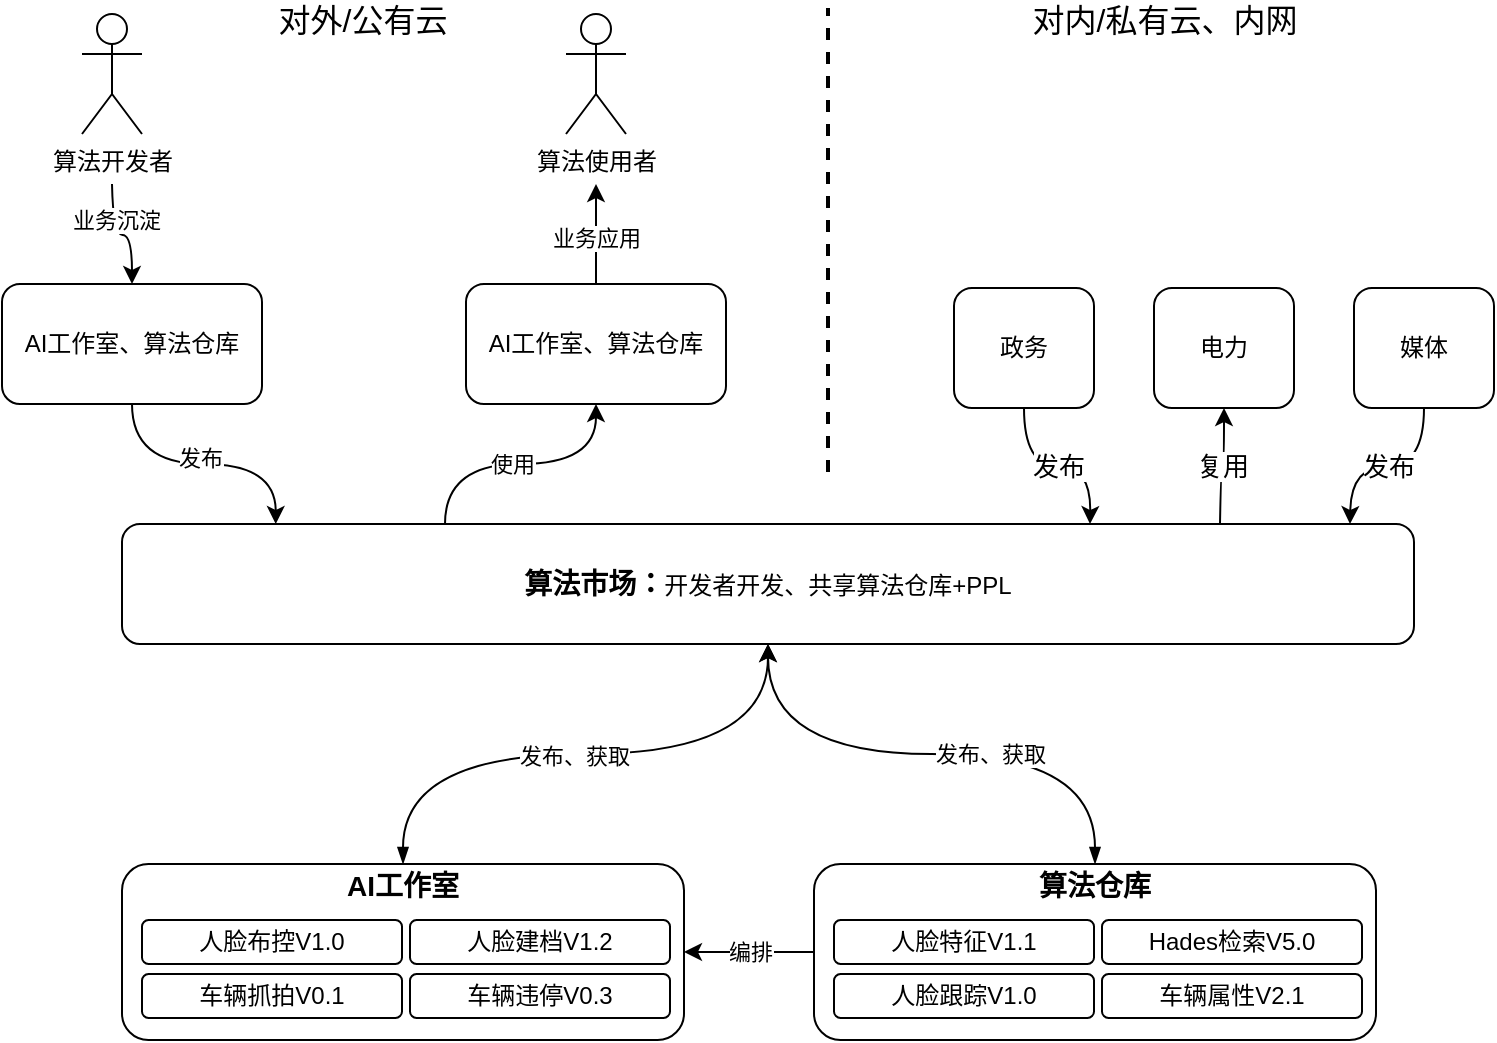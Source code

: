 <mxfile version="14.2.7" type="github"><diagram id="YmtFJk84zcoor4C9bl3p" name="Page-1"><mxGraphModel dx="1042" dy="571" grid="0" gridSize="10" guides="1" tooltips="1" connect="1" arrows="1" fold="1" page="1" pageScale="1" pageWidth="827" pageHeight="1169" math="0" shadow="0"><root><mxCell id="0"/><mxCell id="1" parent="0"/><mxCell id="yTp5GHHRRxXiokvlLLee-12" style="edgeStyle=orthogonalEdgeStyle;rounded=0;orthogonalLoop=1;jettySize=auto;html=1;exitX=0.5;exitY=0;exitDx=0;exitDy=0;curved=1;startArrow=blockThin;startFill=1;" parent="1" source="yTp5GHHRRxXiokvlLLee-5" target="YrOK0ddBa_lv7EcNWVk2-1" edge="1"><mxGeometry relative="1" as="geometry"/></mxCell><mxCell id="yTp5GHHRRxXiokvlLLee-14" value="发布、获取" style="edgeLabel;html=1;align=center;verticalAlign=middle;resizable=0;points=[];" parent="yTp5GHHRRxXiokvlLLee-12" vertex="1" connectable="0"><mxGeometry x="-0.039" y="-1" relative="1" as="geometry"><mxPoint as="offset"/></mxGeometry></mxCell><mxCell id="yTp5GHHRRxXiokvlLLee-5" value="&lt;font style=&quot;font-size: 14px&quot;&gt;&lt;b&gt;AI工作室&lt;br&gt;&lt;br&gt;&lt;br&gt;&lt;br&gt;&lt;br&gt;&lt;/b&gt;&lt;/font&gt;" style="rounded=1;whiteSpace=wrap;html=1;" parent="1" vertex="1"><mxGeometry x="100" y="500" width="281" height="88" as="geometry"/></mxCell><mxCell id="YrOK0ddBa_lv7EcNWVk2-15" style="edgeStyle=orthogonalEdgeStyle;curved=1;rounded=0;orthogonalLoop=1;jettySize=auto;html=1;exitX=0.25;exitY=0;exitDx=0;exitDy=0;entryX=0.5;entryY=1;entryDx=0;entryDy=0;" parent="1" source="YrOK0ddBa_lv7EcNWVk2-1" target="YrOK0ddBa_lv7EcNWVk2-8" edge="1"><mxGeometry relative="1" as="geometry"/></mxCell><mxCell id="YrOK0ddBa_lv7EcNWVk2-17" value="使用" style="edgeLabel;html=1;align=center;verticalAlign=middle;resizable=0;points=[];" parent="YrOK0ddBa_lv7EcNWVk2-15" vertex="1" connectable="0"><mxGeometry x="-0.061" relative="1" as="geometry"><mxPoint as="offset"/></mxGeometry></mxCell><mxCell id="YrOK0ddBa_lv7EcNWVk2-1" value="&lt;font style=&quot;font-size: 14px&quot;&gt;&lt;b&gt;算法市场：&lt;/b&gt;&lt;/font&gt;开发者开发、共享算法仓库+PPL" style="rounded=1;whiteSpace=wrap;html=1;" parent="1" vertex="1"><mxGeometry x="100" y="330" width="646" height="60" as="geometry"/></mxCell><mxCell id="YrOK0ddBa_lv7EcNWVk2-19" style="edgeStyle=orthogonalEdgeStyle;curved=1;rounded=0;orthogonalLoop=1;jettySize=auto;html=1;" parent="1" target="YrOK0ddBa_lv7EcNWVk2-7" edge="1"><mxGeometry relative="1" as="geometry"><mxPoint x="95" y="160" as="sourcePoint"/></mxGeometry></mxCell><mxCell id="YrOK0ddBa_lv7EcNWVk2-20" value="业务沉淀" style="edgeLabel;html=1;align=center;verticalAlign=middle;resizable=0;points=[];" parent="YrOK0ddBa_lv7EcNWVk2-19" vertex="1" connectable="0"><mxGeometry x="-0.4" y="1" relative="1" as="geometry"><mxPoint as="offset"/></mxGeometry></mxCell><mxCell id="YrOK0ddBa_lv7EcNWVk2-2" value="算法开发者" style="shape=umlActor;verticalLabelPosition=bottom;verticalAlign=top;html=1;outlineConnect=0;" parent="1" vertex="1"><mxGeometry x="80" y="75" width="30" height="60" as="geometry"/></mxCell><mxCell id="YrOK0ddBa_lv7EcNWVk2-3" value="算法使用者" style="shape=umlActor;verticalLabelPosition=bottom;verticalAlign=top;html=1;outlineConnect=0;" parent="1" vertex="1"><mxGeometry x="322" y="75" width="30" height="60" as="geometry"/></mxCell><mxCell id="YrOK0ddBa_lv7EcNWVk2-14" style="edgeStyle=orthogonalEdgeStyle;curved=1;rounded=0;orthogonalLoop=1;jettySize=auto;html=1;exitX=0.5;exitY=1;exitDx=0;exitDy=0;entryX=0.119;entryY=0;entryDx=0;entryDy=0;entryPerimeter=0;" parent="1" source="YrOK0ddBa_lv7EcNWVk2-7" target="YrOK0ddBa_lv7EcNWVk2-1" edge="1"><mxGeometry relative="1" as="geometry"/></mxCell><mxCell id="YrOK0ddBa_lv7EcNWVk2-16" value="发布" style="edgeLabel;html=1;align=center;verticalAlign=middle;resizable=0;points=[];" parent="YrOK0ddBa_lv7EcNWVk2-14" vertex="1" connectable="0"><mxGeometry x="-0.033" y="3" relative="1" as="geometry"><mxPoint as="offset"/></mxGeometry></mxCell><mxCell id="YrOK0ddBa_lv7EcNWVk2-7" value="AI工作室、算法仓库" style="rounded=1;whiteSpace=wrap;html=1;" parent="1" vertex="1"><mxGeometry x="40" y="210" width="130" height="60" as="geometry"/></mxCell><mxCell id="YrOK0ddBa_lv7EcNWVk2-21" style="edgeStyle=orthogonalEdgeStyle;curved=1;rounded=0;orthogonalLoop=1;jettySize=auto;html=1;exitX=0.5;exitY=0;exitDx=0;exitDy=0;" parent="1" source="YrOK0ddBa_lv7EcNWVk2-8" edge="1"><mxGeometry relative="1" as="geometry"><mxPoint x="337" y="160" as="targetPoint"/></mxGeometry></mxCell><mxCell id="YrOK0ddBa_lv7EcNWVk2-22" value="业务应用" style="edgeLabel;html=1;align=center;verticalAlign=middle;resizable=0;points=[];" parent="YrOK0ddBa_lv7EcNWVk2-21" vertex="1" connectable="0"><mxGeometry x="-0.08" relative="1" as="geometry"><mxPoint as="offset"/></mxGeometry></mxCell><mxCell id="YrOK0ddBa_lv7EcNWVk2-8" value="AI工作室、算法仓库" style="rounded=1;whiteSpace=wrap;html=1;" parent="1" vertex="1"><mxGeometry x="272" y="210" width="130" height="60" as="geometry"/></mxCell><mxCell id="YrOK0ddBa_lv7EcNWVk2-25" value="对外/公有云" style="text;html=1;align=center;verticalAlign=middle;resizable=0;points=[];autosize=1;fontSize=16;" parent="1" vertex="1"><mxGeometry x="170" y="68" width="100" height="20" as="geometry"/></mxCell><mxCell id="YrOK0ddBa_lv7EcNWVk2-37" value="复用" style="edgeStyle=orthogonalEdgeStyle;curved=1;rounded=0;orthogonalLoop=1;jettySize=auto;html=1;exitX=0.5;exitY=0;exitDx=0;exitDy=0;entryX=0.5;entryY=1;entryDx=0;entryDy=0;fontSize=13;" parent="1" target="YrOK0ddBa_lv7EcNWVk2-28" edge="1"><mxGeometry relative="1" as="geometry"><mxPoint x="649" y="330" as="sourcePoint"/></mxGeometry></mxCell><mxCell id="YrOK0ddBa_lv7EcNWVk2-36" value="发布" style="edgeStyle=orthogonalEdgeStyle;curved=1;rounded=0;orthogonalLoop=1;jettySize=auto;html=1;exitX=0.5;exitY=1;exitDx=0;exitDy=0;entryX=0.25;entryY=0;entryDx=0;entryDy=0;fontSize=13;" parent="1" source="YrOK0ddBa_lv7EcNWVk2-27" edge="1"><mxGeometry relative="1" as="geometry"><mxPoint x="584" y="330" as="targetPoint"/></mxGeometry></mxCell><mxCell id="YrOK0ddBa_lv7EcNWVk2-27" value="政务" style="rounded=1;whiteSpace=wrap;html=1;" parent="1" vertex="1"><mxGeometry x="516" y="212" width="70" height="60" as="geometry"/></mxCell><mxCell id="YrOK0ddBa_lv7EcNWVk2-28" value="电力" style="rounded=1;whiteSpace=wrap;html=1;" parent="1" vertex="1"><mxGeometry x="616" y="212" width="70" height="60" as="geometry"/></mxCell><mxCell id="YrOK0ddBa_lv7EcNWVk2-38" value="发布" style="edgeStyle=orthogonalEdgeStyle;curved=1;rounded=0;orthogonalLoop=1;jettySize=auto;html=1;exitX=0.5;exitY=1;exitDx=0;exitDy=0;entryX=0.75;entryY=0;entryDx=0;entryDy=0;fontSize=13;" parent="1" source="YrOK0ddBa_lv7EcNWVk2-32" edge="1"><mxGeometry relative="1" as="geometry"><mxPoint x="714" y="330" as="targetPoint"/></mxGeometry></mxCell><mxCell id="YrOK0ddBa_lv7EcNWVk2-32" value="媒体" style="rounded=1;whiteSpace=wrap;html=1;" parent="1" vertex="1"><mxGeometry x="716" y="212" width="70" height="60" as="geometry"/></mxCell><mxCell id="YrOK0ddBa_lv7EcNWVk2-34" value="对内/私有云、内网" style="text;html=1;align=center;verticalAlign=middle;resizable=0;points=[];autosize=1;fontSize=16;" parent="1" vertex="1"><mxGeometry x="546" y="68" width="150" height="20" as="geometry"/></mxCell><mxCell id="yTp5GHHRRxXiokvlLLee-1" value="人脸布控V1.0" style="rounded=1;whiteSpace=wrap;html=1;" parent="1" vertex="1"><mxGeometry x="110" y="528" width="130" height="22" as="geometry"/></mxCell><mxCell id="yTp5GHHRRxXiokvlLLee-2" value="人脸建档V1.2" style="rounded=1;whiteSpace=wrap;html=1;" parent="1" vertex="1"><mxGeometry x="244" y="528" width="130" height="22" as="geometry"/></mxCell><mxCell id="yTp5GHHRRxXiokvlLLee-3" value="车辆抓拍V0.1" style="rounded=1;whiteSpace=wrap;html=1;" parent="1" vertex="1"><mxGeometry x="110" y="555" width="130" height="22" as="geometry"/></mxCell><mxCell id="yTp5GHHRRxXiokvlLLee-4" value="车辆违停V0.3" style="rounded=1;whiteSpace=wrap;html=1;" parent="1" vertex="1"><mxGeometry x="244" y="555" width="130" height="22" as="geometry"/></mxCell><mxCell id="yTp5GHHRRxXiokvlLLee-11" value="编排" style="edgeStyle=orthogonalEdgeStyle;rounded=0;orthogonalLoop=1;jettySize=auto;html=1;exitX=0;exitY=0.5;exitDx=0;exitDy=0;entryX=1;entryY=0.5;entryDx=0;entryDy=0;" parent="1" source="yTp5GHHRRxXiokvlLLee-6" target="yTp5GHHRRxXiokvlLLee-5" edge="1"><mxGeometry relative="1" as="geometry"/></mxCell><mxCell id="yTp5GHHRRxXiokvlLLee-13" style="edgeStyle=orthogonalEdgeStyle;rounded=0;orthogonalLoop=1;jettySize=auto;html=1;exitX=0.5;exitY=0;exitDx=0;exitDy=0;entryX=0.5;entryY=1;entryDx=0;entryDy=0;curved=1;startArrow=blockThin;startFill=1;" parent="1" source="yTp5GHHRRxXiokvlLLee-6" target="YrOK0ddBa_lv7EcNWVk2-1" edge="1"><mxGeometry relative="1" as="geometry"/></mxCell><mxCell id="yTp5GHHRRxXiokvlLLee-15" value="发布、获取" style="edgeLabel;html=1;align=center;verticalAlign=middle;resizable=0;points=[];" parent="yTp5GHHRRxXiokvlLLee-13" vertex="1" connectable="0"><mxGeometry x="-0.214" relative="1" as="geometry"><mxPoint as="offset"/></mxGeometry></mxCell><mxCell id="yTp5GHHRRxXiokvlLLee-6" value="&lt;font style=&quot;font-size: 14px&quot;&gt;&lt;b&gt;算法仓库&lt;br&gt;&lt;br&gt;&lt;br&gt;&lt;br&gt;&lt;br&gt;&lt;/b&gt;&lt;/font&gt;" style="rounded=1;whiteSpace=wrap;html=1;" parent="1" vertex="1"><mxGeometry x="446" y="500" width="281" height="88" as="geometry"/></mxCell><mxCell id="yTp5GHHRRxXiokvlLLee-7" value="人脸特征V1.1" style="rounded=1;whiteSpace=wrap;html=1;" parent="1" vertex="1"><mxGeometry x="456" y="528" width="130" height="22" as="geometry"/></mxCell><mxCell id="yTp5GHHRRxXiokvlLLee-8" value="Hades检索V5.0" style="rounded=1;whiteSpace=wrap;html=1;" parent="1" vertex="1"><mxGeometry x="590" y="528" width="130" height="22" as="geometry"/></mxCell><mxCell id="yTp5GHHRRxXiokvlLLee-9" value="人脸跟踪V1.0" style="rounded=1;whiteSpace=wrap;html=1;" parent="1" vertex="1"><mxGeometry x="456" y="555" width="130" height="22" as="geometry"/></mxCell><mxCell id="yTp5GHHRRxXiokvlLLee-10" value="车辆属性V2.1" style="rounded=1;whiteSpace=wrap;html=1;" parent="1" vertex="1"><mxGeometry x="590" y="555" width="130" height="22" as="geometry"/></mxCell><mxCell id="yTp5GHHRRxXiokvlLLee-16" value="" style="endArrow=none;html=1;dashed=1;strokeWidth=2;" parent="1" edge="1"><mxGeometry width="50" height="50" relative="1" as="geometry"><mxPoint x="453" y="304" as="sourcePoint"/><mxPoint x="453" y="72" as="targetPoint"/></mxGeometry></mxCell></root></mxGraphModel></diagram></mxfile>